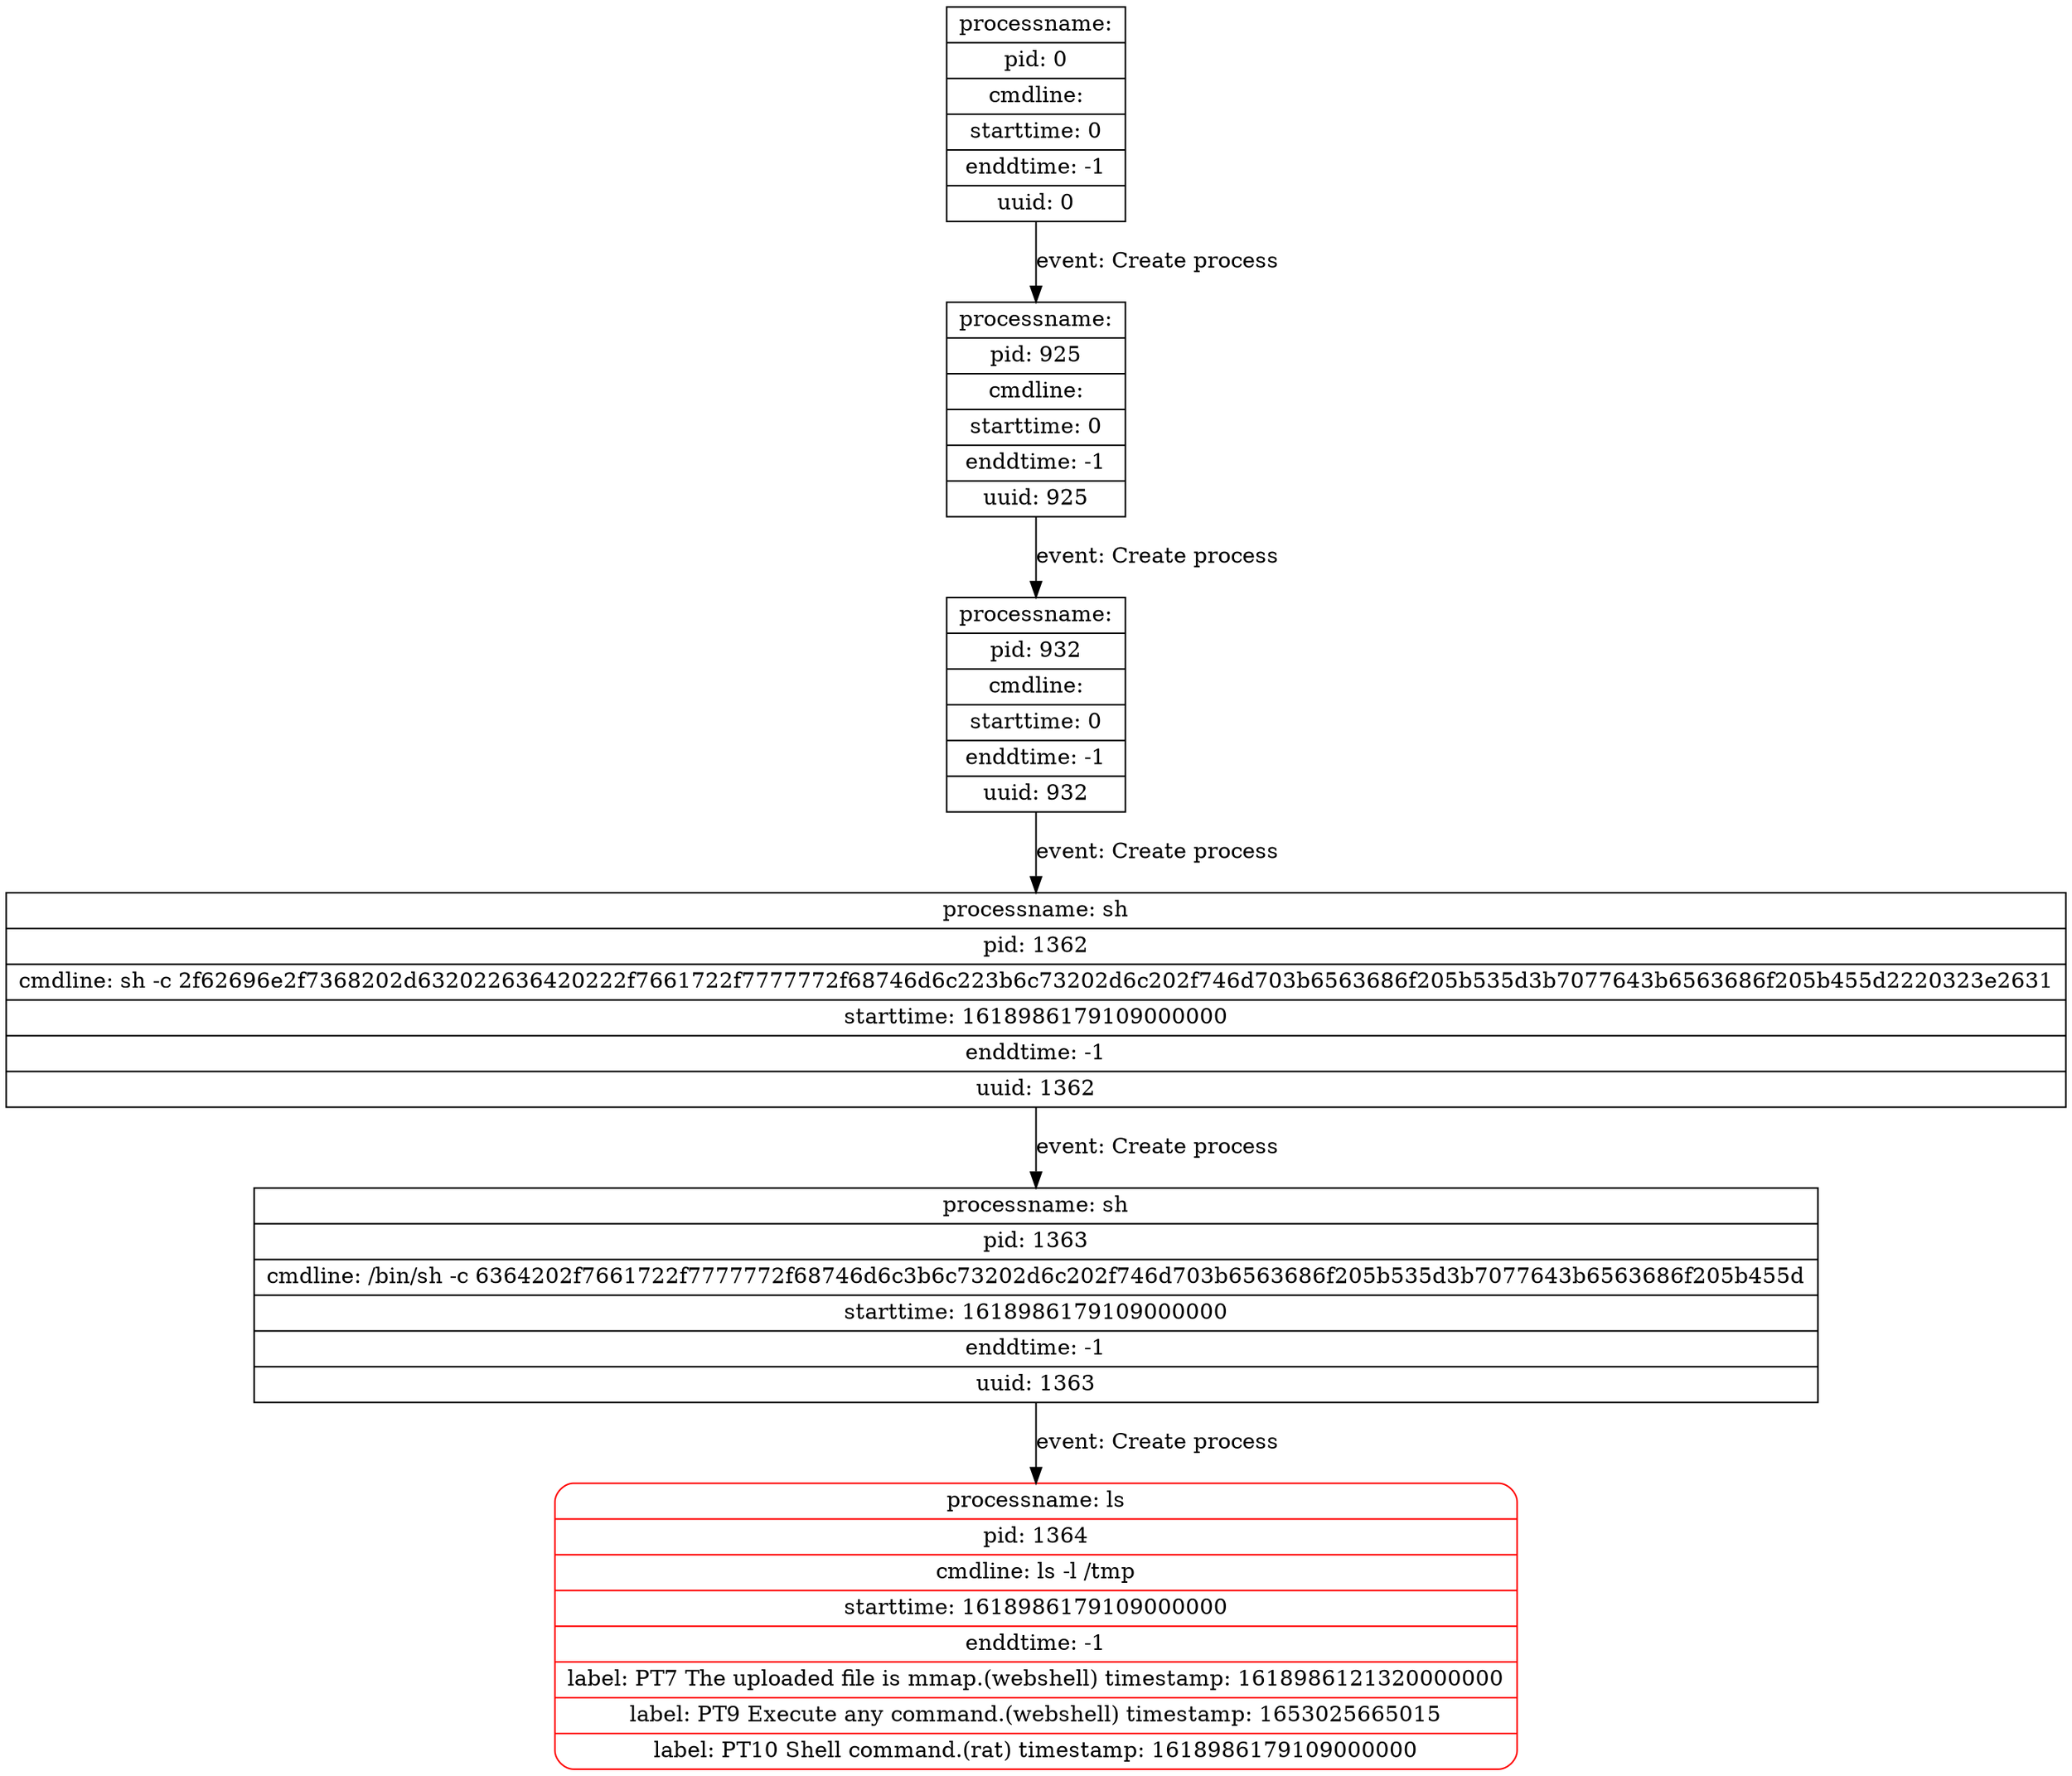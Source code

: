 digraph graph1 {
node [shape = Mrecord];
table160 [label = "{<head>processname: ls | pid: 1364 | cmdline: ls -l /tmp | starttime: 1618986179109000000 | enddtime: -1 | label: PT7 The uploaded file is mmap.(webshell) timestamp: 1618986121320000000 | label: PT9 Execute any command.(webshell) timestamp: 1653025665015 | label: PT10 Shell command.(rat) timestamp: 1618986179109000000}", color = red];
node [shape = record];
table159 [label = "{<head>processname: sh | pid: 1363 | cmdline: /bin/sh -c 6364202f7661722f7777772f68746d6c3b6c73202d6c202f746d703b6563686f205b535d3b7077643b6563686f205b455d | starttime: 1618986179109000000 | enddtime: -1 | uuid: 1363}"];
table159 -> table160[label = "event: Create process"];
node [shape = record];
table158 [label = "{<head>processname: sh | pid: 1362 | cmdline: sh -c 2f62696e2f7368202d632022636420222f7661722f7777772f68746d6c223b6c73202d6c202f746d703b6563686f205b535d3b7077643b6563686f205b455d2220323e2631 | starttime: 1618986179109000000 | enddtime: -1 | uuid: 1362}"];
table158 -> table159[label = "event: Create process"];
node [shape = record];
table134 [label = "{<head>processname:  | pid: 932 | cmdline:  | starttime: 0 | enddtime: -1 | uuid: 932}"];
table134 -> table158[label = "event: Create process"];
node [shape = record];
table135 [label = "{<head>processname:  | pid: 925 | cmdline:  | starttime: 0 | enddtime: -1 | uuid: 925}"];
table135 -> table134[label = "event: Create process"];
node [shape = record];
table0 [label = "{<head>processname:  | pid: 0 | cmdline:  | starttime: 0 | enddtime: -1 | uuid: 0}"];
table0 -> table135[label = "event: Create process"];
}
